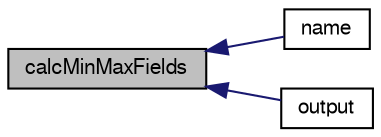 digraph "calcMinMaxFields"
{
  bgcolor="transparent";
  edge [fontname="FreeSans",fontsize="10",labelfontname="FreeSans",labelfontsize="10"];
  node [fontname="FreeSans",fontsize="10",shape=record];
  rankdir="LR";
  Node786 [label="calcMinMaxFields",height=0.2,width=0.4,color="black", fillcolor="grey75", style="filled", fontcolor="black"];
  Node786 -> Node787 [dir="back",color="midnightblue",fontsize="10",style="solid",fontname="FreeSans"];
  Node787 [label="name",height=0.2,width=0.4,color="black",URL="$a28718.html#a754ce9966caae1ee331378bf4a87269b",tooltip="Return name of the set of field min/max. "];
  Node786 -> Node788 [dir="back",color="midnightblue",fontsize="10",style="solid",fontname="FreeSans"];
  Node788 [label="output",height=0.2,width=0.4,color="black",URL="$a28718.html#a78575b5ba2d2ef52e1f929e268610917",tooltip="Helper function to write the output. "];
}
